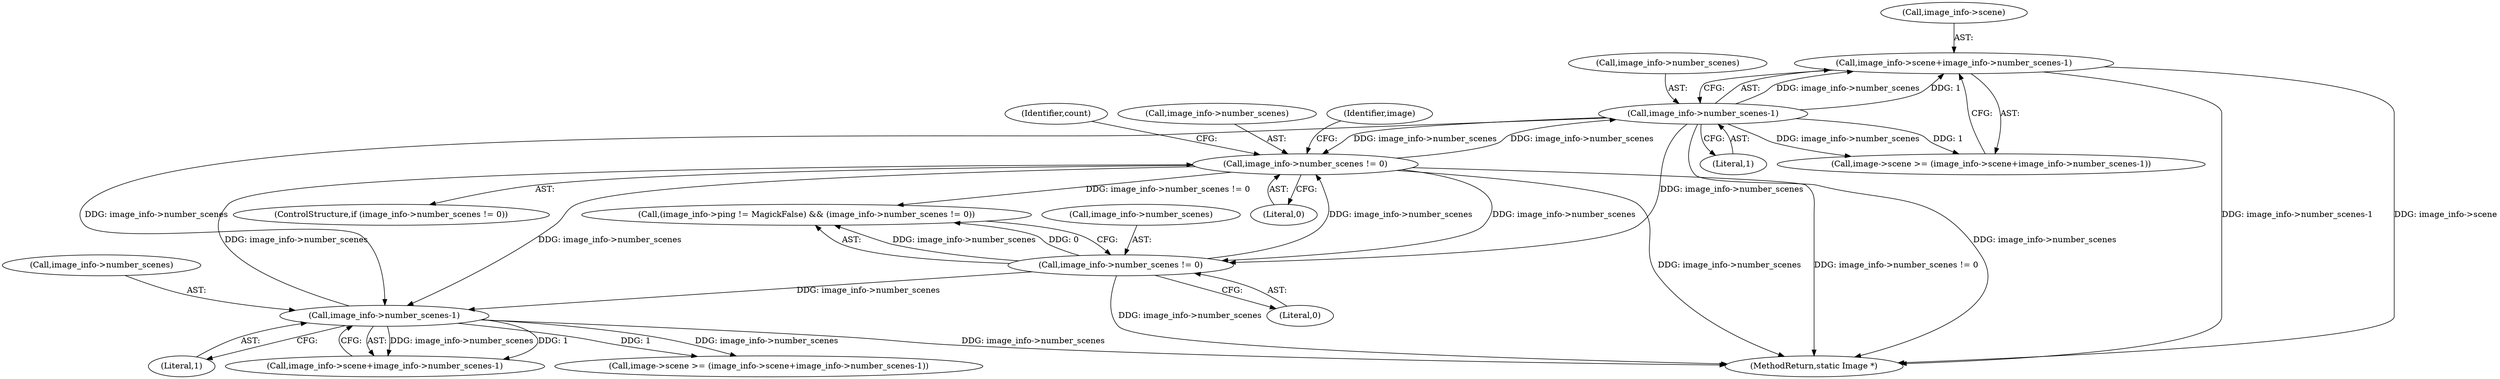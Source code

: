 digraph "0_ImageMagick_ca0c886abd6d3ef335eb74150cd23b89ebd17135@pointer" {
"1002247" [label="(Call,image_info->scene+image_info->number_scenes-1)"];
"1002251" [label="(Call,image_info->number_scenes-1)"];
"1002237" [label="(Call,image_info->number_scenes != 0)"];
"1001187" [label="(Call,image_info->number_scenes-1)"];
"1001173" [label="(Call,image_info->number_scenes != 0)"];
"1001173" [label="(Call,image_info->number_scenes != 0)"];
"1002245" [label="(Identifier,image)"];
"1002241" [label="(Literal,0)"];
"1002255" [label="(Literal,1)"];
"1002251" [label="(Call,image_info->number_scenes-1)"];
"1002248" [label="(Call,image_info->scene)"];
"1001188" [label="(Call,image_info->number_scenes)"];
"1001191" [label="(Literal,1)"];
"1002237" [label="(Call,image_info->number_scenes != 0)"];
"1002243" [label="(Call,image->scene >= (image_info->scene+image_info->number_scenes-1))"];
"1001187" [label="(Call,image_info->number_scenes-1)"];
"1002330" [label="(MethodReturn,static Image *)"];
"1002258" [label="(Identifier,count)"];
"1001174" [label="(Call,image_info->number_scenes)"];
"1002236" [label="(ControlStructure,if (image_info->number_scenes != 0))"];
"1001177" [label="(Literal,0)"];
"1002247" [label="(Call,image_info->scene+image_info->number_scenes-1)"];
"1001167" [label="(Call,(image_info->ping != MagickFalse) && (image_info->number_scenes != 0))"];
"1001179" [label="(Call,image->scene >= (image_info->scene+image_info->number_scenes-1))"];
"1002252" [label="(Call,image_info->number_scenes)"];
"1002238" [label="(Call,image_info->number_scenes)"];
"1001183" [label="(Call,image_info->scene+image_info->number_scenes-1)"];
"1002247" -> "1002243"  [label="AST: "];
"1002247" -> "1002251"  [label="CFG: "];
"1002248" -> "1002247"  [label="AST: "];
"1002251" -> "1002247"  [label="AST: "];
"1002243" -> "1002247"  [label="CFG: "];
"1002247" -> "1002330"  [label="DDG: image_info->number_scenes-1"];
"1002247" -> "1002330"  [label="DDG: image_info->scene"];
"1002251" -> "1002247"  [label="DDG: image_info->number_scenes"];
"1002251" -> "1002247"  [label="DDG: 1"];
"1002251" -> "1002255"  [label="CFG: "];
"1002252" -> "1002251"  [label="AST: "];
"1002255" -> "1002251"  [label="AST: "];
"1002251" -> "1002330"  [label="DDG: image_info->number_scenes"];
"1002251" -> "1001173"  [label="DDG: image_info->number_scenes"];
"1002251" -> "1001187"  [label="DDG: image_info->number_scenes"];
"1002251" -> "1002237"  [label="DDG: image_info->number_scenes"];
"1002251" -> "1002243"  [label="DDG: image_info->number_scenes"];
"1002251" -> "1002243"  [label="DDG: 1"];
"1002237" -> "1002251"  [label="DDG: image_info->number_scenes"];
"1002237" -> "1002236"  [label="AST: "];
"1002237" -> "1002241"  [label="CFG: "];
"1002238" -> "1002237"  [label="AST: "];
"1002241" -> "1002237"  [label="AST: "];
"1002245" -> "1002237"  [label="CFG: "];
"1002258" -> "1002237"  [label="CFG: "];
"1002237" -> "1002330"  [label="DDG: image_info->number_scenes"];
"1002237" -> "1002330"  [label="DDG: image_info->number_scenes != 0"];
"1002237" -> "1001167"  [label="DDG: image_info->number_scenes != 0"];
"1002237" -> "1001173"  [label="DDG: image_info->number_scenes"];
"1002237" -> "1001187"  [label="DDG: image_info->number_scenes"];
"1001187" -> "1002237"  [label="DDG: image_info->number_scenes"];
"1001173" -> "1002237"  [label="DDG: image_info->number_scenes"];
"1001187" -> "1001183"  [label="AST: "];
"1001187" -> "1001191"  [label="CFG: "];
"1001188" -> "1001187"  [label="AST: "];
"1001191" -> "1001187"  [label="AST: "];
"1001183" -> "1001187"  [label="CFG: "];
"1001187" -> "1002330"  [label="DDG: image_info->number_scenes"];
"1001187" -> "1001179"  [label="DDG: image_info->number_scenes"];
"1001187" -> "1001179"  [label="DDG: 1"];
"1001187" -> "1001183"  [label="DDG: image_info->number_scenes"];
"1001187" -> "1001183"  [label="DDG: 1"];
"1001173" -> "1001187"  [label="DDG: image_info->number_scenes"];
"1001173" -> "1001167"  [label="AST: "];
"1001173" -> "1001177"  [label="CFG: "];
"1001174" -> "1001173"  [label="AST: "];
"1001177" -> "1001173"  [label="AST: "];
"1001167" -> "1001173"  [label="CFG: "];
"1001173" -> "1002330"  [label="DDG: image_info->number_scenes"];
"1001173" -> "1001167"  [label="DDG: image_info->number_scenes"];
"1001173" -> "1001167"  [label="DDG: 0"];
}

